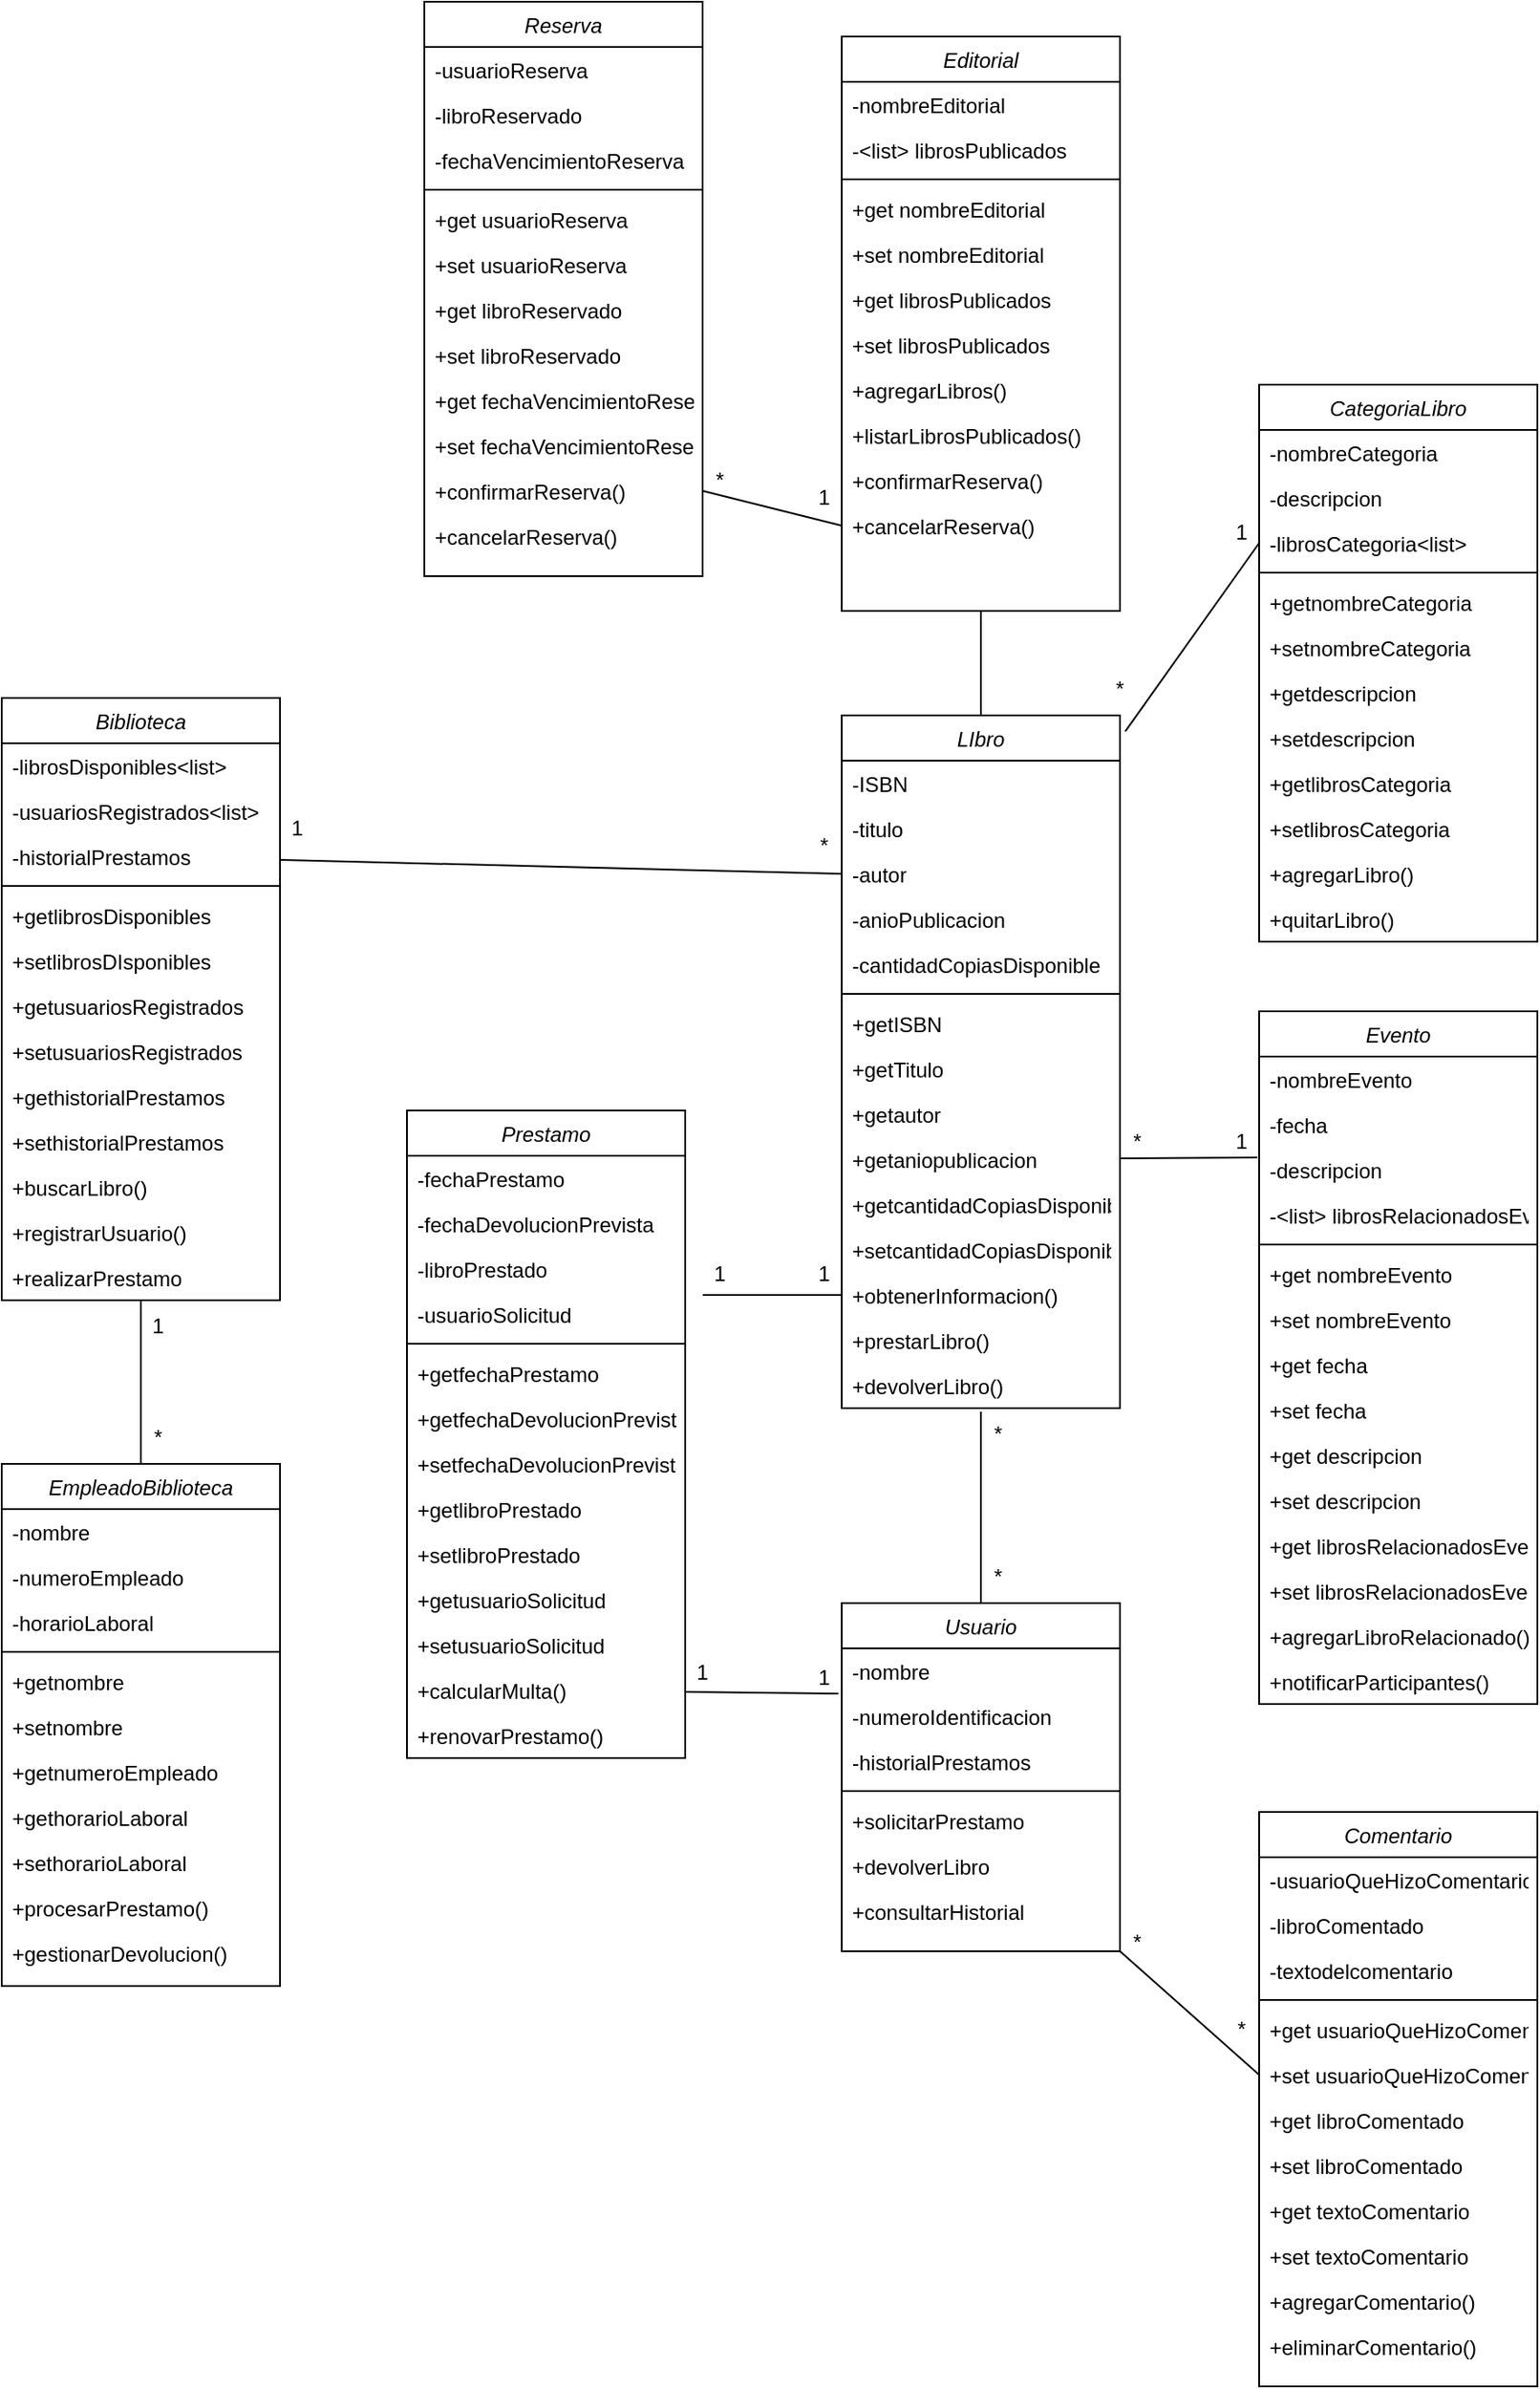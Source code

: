 <mxfile version="22.1.20" type="device">
  <diagram id="C5RBs43oDa-KdzZeNtuy" name="Page-1">
    <mxGraphModel dx="2261" dy="1957" grid="1" gridSize="10" guides="1" tooltips="1" connect="1" arrows="1" fold="1" page="1" pageScale="1" pageWidth="827" pageHeight="1169" math="0" shadow="0">
      <root>
        <mxCell id="WIyWlLk6GJQsqaUBKTNV-0" />
        <mxCell id="WIyWlLk6GJQsqaUBKTNV-1" parent="WIyWlLk6GJQsqaUBKTNV-0" />
        <mxCell id="yh-H84AwvI4Q6qGB0Eer-6" style="edgeStyle=none;shape=connector;curved=1;rounded=0;orthogonalLoop=1;jettySize=auto;html=1;entryX=0.5;entryY=1;entryDx=0;entryDy=0;labelBackgroundColor=default;strokeColor=default;align=center;verticalAlign=middle;fontFamily=Helvetica;fontSize=12;fontColor=default;endArrow=none;endFill=0;startSize=8;endSize=8;" edge="1" parent="WIyWlLk6GJQsqaUBKTNV-1" source="zkfFHV4jXpPFQw0GAbJ--0" target="Pp90PyuECSuFdf3kQq9R-79">
          <mxGeometry relative="1" as="geometry" />
        </mxCell>
        <mxCell id="zkfFHV4jXpPFQw0GAbJ--0" value="LIbro" style="swimlane;fontStyle=2;align=center;verticalAlign=top;childLayout=stackLayout;horizontal=1;startSize=26;horizontalStack=0;resizeParent=1;resizeLast=0;collapsible=1;marginBottom=0;rounded=0;shadow=0;strokeWidth=1;" parent="WIyWlLk6GJQsqaUBKTNV-1" vertex="1">
          <mxGeometry x="70" y="50" width="160" height="398" as="geometry">
            <mxRectangle x="230" y="140" width="160" height="26" as="alternateBounds" />
          </mxGeometry>
        </mxCell>
        <mxCell id="zkfFHV4jXpPFQw0GAbJ--1" value="-ISBN" style="text;align=left;verticalAlign=top;spacingLeft=4;spacingRight=4;overflow=hidden;rotatable=0;points=[[0,0.5],[1,0.5]];portConstraint=eastwest;" parent="zkfFHV4jXpPFQw0GAbJ--0" vertex="1">
          <mxGeometry y="26" width="160" height="26" as="geometry" />
        </mxCell>
        <mxCell id="zkfFHV4jXpPFQw0GAbJ--2" value="-titulo" style="text;align=left;verticalAlign=top;spacingLeft=4;spacingRight=4;overflow=hidden;rotatable=0;points=[[0,0.5],[1,0.5]];portConstraint=eastwest;rounded=0;shadow=0;html=0;" parent="zkfFHV4jXpPFQw0GAbJ--0" vertex="1">
          <mxGeometry y="52" width="160" height="26" as="geometry" />
        </mxCell>
        <mxCell id="zkfFHV4jXpPFQw0GAbJ--3" value="-autor" style="text;align=left;verticalAlign=top;spacingLeft=4;spacingRight=4;overflow=hidden;rotatable=0;points=[[0,0.5],[1,0.5]];portConstraint=eastwest;rounded=0;shadow=0;html=0;" parent="zkfFHV4jXpPFQw0GAbJ--0" vertex="1">
          <mxGeometry y="78" width="160" height="26" as="geometry" />
        </mxCell>
        <mxCell id="Pp90PyuECSuFdf3kQq9R-0" value="-anioPublicacion" style="text;align=left;verticalAlign=top;spacingLeft=4;spacingRight=4;overflow=hidden;rotatable=0;points=[[0,0.5],[1,0.5]];portConstraint=eastwest;rounded=0;shadow=0;html=0;" parent="zkfFHV4jXpPFQw0GAbJ--0" vertex="1">
          <mxGeometry y="104" width="160" height="26" as="geometry" />
        </mxCell>
        <mxCell id="Pp90PyuECSuFdf3kQq9R-1" value="-cantidadCopiasDisponible" style="text;align=left;verticalAlign=top;spacingLeft=4;spacingRight=4;overflow=hidden;rotatable=0;points=[[0,0.5],[1,0.5]];portConstraint=eastwest;rounded=0;shadow=0;html=0;" parent="zkfFHV4jXpPFQw0GAbJ--0" vertex="1">
          <mxGeometry y="130" width="160" height="26" as="geometry" />
        </mxCell>
        <mxCell id="zkfFHV4jXpPFQw0GAbJ--4" value="" style="line;html=1;strokeWidth=1;align=left;verticalAlign=middle;spacingTop=-1;spacingLeft=3;spacingRight=3;rotatable=0;labelPosition=right;points=[];portConstraint=eastwest;" parent="zkfFHV4jXpPFQw0GAbJ--0" vertex="1">
          <mxGeometry y="156" width="160" height="8" as="geometry" />
        </mxCell>
        <mxCell id="zkfFHV4jXpPFQw0GAbJ--5" value="+getISBN" style="text;align=left;verticalAlign=top;spacingLeft=4;spacingRight=4;overflow=hidden;rotatable=0;points=[[0,0.5],[1,0.5]];portConstraint=eastwest;" parent="zkfFHV4jXpPFQw0GAbJ--0" vertex="1">
          <mxGeometry y="164" width="160" height="26" as="geometry" />
        </mxCell>
        <mxCell id="Pp90PyuECSuFdf3kQq9R-2" value="+getTitulo" style="text;align=left;verticalAlign=top;spacingLeft=4;spacingRight=4;overflow=hidden;rotatable=0;points=[[0,0.5],[1,0.5]];portConstraint=eastwest;" parent="zkfFHV4jXpPFQw0GAbJ--0" vertex="1">
          <mxGeometry y="190" width="160" height="26" as="geometry" />
        </mxCell>
        <mxCell id="Pp90PyuECSuFdf3kQq9R-3" value="+getautor" style="text;align=left;verticalAlign=top;spacingLeft=4;spacingRight=4;overflow=hidden;rotatable=0;points=[[0,0.5],[1,0.5]];portConstraint=eastwest;" parent="zkfFHV4jXpPFQw0GAbJ--0" vertex="1">
          <mxGeometry y="216" width="160" height="26" as="geometry" />
        </mxCell>
        <mxCell id="Pp90PyuECSuFdf3kQq9R-4" value="+getaniopublicacion" style="text;align=left;verticalAlign=top;spacingLeft=4;spacingRight=4;overflow=hidden;rotatable=0;points=[[0,0.5],[1,0.5]];portConstraint=eastwest;" parent="zkfFHV4jXpPFQw0GAbJ--0" vertex="1">
          <mxGeometry y="242" width="160" height="26" as="geometry" />
        </mxCell>
        <mxCell id="Pp90PyuECSuFdf3kQq9R-5" value="+getcantidadCopiasDisponible" style="text;align=left;verticalAlign=top;spacingLeft=4;spacingRight=4;overflow=hidden;rotatable=0;points=[[0,0.5],[1,0.5]];portConstraint=eastwest;" parent="zkfFHV4jXpPFQw0GAbJ--0" vertex="1">
          <mxGeometry y="268" width="160" height="26" as="geometry" />
        </mxCell>
        <mxCell id="Pp90PyuECSuFdf3kQq9R-6" value="+setcantidadCopiasDisponible" style="text;align=left;verticalAlign=top;spacingLeft=4;spacingRight=4;overflow=hidden;rotatable=0;points=[[0,0.5],[1,0.5]];portConstraint=eastwest;" parent="zkfFHV4jXpPFQw0GAbJ--0" vertex="1">
          <mxGeometry y="294" width="160" height="26" as="geometry" />
        </mxCell>
        <mxCell id="Pp90PyuECSuFdf3kQq9R-7" value="+obtenerInformacion()" style="text;align=left;verticalAlign=top;spacingLeft=4;spacingRight=4;overflow=hidden;rotatable=0;points=[[0,0.5],[1,0.5]];portConstraint=eastwest;" parent="zkfFHV4jXpPFQw0GAbJ--0" vertex="1">
          <mxGeometry y="320" width="160" height="26" as="geometry" />
        </mxCell>
        <mxCell id="Pp90PyuECSuFdf3kQq9R-8" value="+prestarLibro()" style="text;align=left;verticalAlign=top;spacingLeft=4;spacingRight=4;overflow=hidden;rotatable=0;points=[[0,0.5],[1,0.5]];portConstraint=eastwest;" parent="zkfFHV4jXpPFQw0GAbJ--0" vertex="1">
          <mxGeometry y="346" width="160" height="26" as="geometry" />
        </mxCell>
        <mxCell id="Pp90PyuECSuFdf3kQq9R-9" value="+devolverLibro()" style="text;align=left;verticalAlign=top;spacingLeft=4;spacingRight=4;overflow=hidden;rotatable=0;points=[[0,0.5],[1,0.5]];portConstraint=eastwest;" parent="zkfFHV4jXpPFQw0GAbJ--0" vertex="1">
          <mxGeometry y="372" width="160" height="26" as="geometry" />
        </mxCell>
        <mxCell id="zkfFHV4jXpPFQw0GAbJ--6" value="Biblioteca" style="swimlane;fontStyle=2;align=center;verticalAlign=top;childLayout=stackLayout;horizontal=1;startSize=26;horizontalStack=0;resizeParent=1;resizeLast=0;collapsible=1;marginBottom=0;rounded=0;shadow=0;strokeWidth=1;" parent="WIyWlLk6GJQsqaUBKTNV-1" vertex="1">
          <mxGeometry x="-413" y="40" width="160" height="346" as="geometry">
            <mxRectangle x="130" y="380" width="160" height="26" as="alternateBounds" />
          </mxGeometry>
        </mxCell>
        <mxCell id="zkfFHV4jXpPFQw0GAbJ--7" value="-librosDisponibles&lt;list&gt;" style="text;align=left;verticalAlign=top;spacingLeft=4;spacingRight=4;overflow=hidden;rotatable=0;points=[[0,0.5],[1,0.5]];portConstraint=eastwest;" parent="zkfFHV4jXpPFQw0GAbJ--6" vertex="1">
          <mxGeometry y="26" width="160" height="26" as="geometry" />
        </mxCell>
        <mxCell id="zkfFHV4jXpPFQw0GAbJ--8" value="-usuariosRegistrados&lt;list&gt;" style="text;align=left;verticalAlign=top;spacingLeft=4;spacingRight=4;overflow=hidden;rotatable=0;points=[[0,0.5],[1,0.5]];portConstraint=eastwest;rounded=0;shadow=0;html=0;" parent="zkfFHV4jXpPFQw0GAbJ--6" vertex="1">
          <mxGeometry y="52" width="160" height="26" as="geometry" />
        </mxCell>
        <mxCell id="Pp90PyuECSuFdf3kQq9R-25" value="-historialPrestamos" style="text;align=left;verticalAlign=top;spacingLeft=4;spacingRight=4;overflow=hidden;rotatable=0;points=[[0,0.5],[1,0.5]];portConstraint=eastwest;rounded=0;shadow=0;html=0;" parent="zkfFHV4jXpPFQw0GAbJ--6" vertex="1">
          <mxGeometry y="78" width="160" height="26" as="geometry" />
        </mxCell>
        <mxCell id="zkfFHV4jXpPFQw0GAbJ--9" value="" style="line;html=1;strokeWidth=1;align=left;verticalAlign=middle;spacingTop=-1;spacingLeft=3;spacingRight=3;rotatable=0;labelPosition=right;points=[];portConstraint=eastwest;" parent="zkfFHV4jXpPFQw0GAbJ--6" vertex="1">
          <mxGeometry y="104" width="160" height="8" as="geometry" />
        </mxCell>
        <mxCell id="zkfFHV4jXpPFQw0GAbJ--10" value="+getlibrosDisponibles" style="text;align=left;verticalAlign=top;spacingLeft=4;spacingRight=4;overflow=hidden;rotatable=0;points=[[0,0.5],[1,0.5]];portConstraint=eastwest;fontStyle=0" parent="zkfFHV4jXpPFQw0GAbJ--6" vertex="1">
          <mxGeometry y="112" width="160" height="26" as="geometry" />
        </mxCell>
        <mxCell id="zkfFHV4jXpPFQw0GAbJ--11" value="+setlibrosDIsponibles" style="text;align=left;verticalAlign=top;spacingLeft=4;spacingRight=4;overflow=hidden;rotatable=0;points=[[0,0.5],[1,0.5]];portConstraint=eastwest;" parent="zkfFHV4jXpPFQw0GAbJ--6" vertex="1">
          <mxGeometry y="138" width="160" height="26" as="geometry" />
        </mxCell>
        <mxCell id="Pp90PyuECSuFdf3kQq9R-26" value="+getusuariosRegistrados" style="text;align=left;verticalAlign=top;spacingLeft=4;spacingRight=4;overflow=hidden;rotatable=0;points=[[0,0.5],[1,0.5]];portConstraint=eastwest;" parent="zkfFHV4jXpPFQw0GAbJ--6" vertex="1">
          <mxGeometry y="164" width="160" height="26" as="geometry" />
        </mxCell>
        <mxCell id="Pp90PyuECSuFdf3kQq9R-27" value="+setusuariosRegistrados" style="text;align=left;verticalAlign=top;spacingLeft=4;spacingRight=4;overflow=hidden;rotatable=0;points=[[0,0.5],[1,0.5]];portConstraint=eastwest;" parent="zkfFHV4jXpPFQw0GAbJ--6" vertex="1">
          <mxGeometry y="190" width="160" height="26" as="geometry" />
        </mxCell>
        <mxCell id="Pp90PyuECSuFdf3kQq9R-28" value="+gethistorialPrestamos" style="text;align=left;verticalAlign=top;spacingLeft=4;spacingRight=4;overflow=hidden;rotatable=0;points=[[0,0.5],[1,0.5]];portConstraint=eastwest;" parent="zkfFHV4jXpPFQw0GAbJ--6" vertex="1">
          <mxGeometry y="216" width="160" height="26" as="geometry" />
        </mxCell>
        <mxCell id="Pp90PyuECSuFdf3kQq9R-29" value="+sethistorialPrestamos" style="text;align=left;verticalAlign=top;spacingLeft=4;spacingRight=4;overflow=hidden;rotatable=0;points=[[0,0.5],[1,0.5]];portConstraint=eastwest;" parent="zkfFHV4jXpPFQw0GAbJ--6" vertex="1">
          <mxGeometry y="242" width="160" height="26" as="geometry" />
        </mxCell>
        <mxCell id="Pp90PyuECSuFdf3kQq9R-30" value="+buscarLibro()" style="text;align=left;verticalAlign=top;spacingLeft=4;spacingRight=4;overflow=hidden;rotatable=0;points=[[0,0.5],[1,0.5]];portConstraint=eastwest;" parent="zkfFHV4jXpPFQw0GAbJ--6" vertex="1">
          <mxGeometry y="268" width="160" height="26" as="geometry" />
        </mxCell>
        <mxCell id="Pp90PyuECSuFdf3kQq9R-31" value="+registrarUsuario()" style="text;align=left;verticalAlign=top;spacingLeft=4;spacingRight=4;overflow=hidden;rotatable=0;points=[[0,0.5],[1,0.5]];portConstraint=eastwest;" parent="zkfFHV4jXpPFQw0GAbJ--6" vertex="1">
          <mxGeometry y="294" width="160" height="26" as="geometry" />
        </mxCell>
        <mxCell id="Pp90PyuECSuFdf3kQq9R-32" value="+realizarPrestamo" style="text;align=left;verticalAlign=top;spacingLeft=4;spacingRight=4;overflow=hidden;rotatable=0;points=[[0,0.5],[1,0.5]];portConstraint=eastwest;" parent="zkfFHV4jXpPFQw0GAbJ--6" vertex="1">
          <mxGeometry y="320" width="160" height="26" as="geometry" />
        </mxCell>
        <mxCell id="zkfFHV4jXpPFQw0GAbJ--13" value="Prestamo" style="swimlane;fontStyle=2;align=center;verticalAlign=top;childLayout=stackLayout;horizontal=1;startSize=26;horizontalStack=0;resizeParent=1;resizeLast=0;collapsible=1;marginBottom=0;rounded=0;shadow=0;strokeWidth=1;" parent="WIyWlLk6GJQsqaUBKTNV-1" vertex="1">
          <mxGeometry x="-180" y="277" width="160" height="372" as="geometry">
            <mxRectangle x="340" y="380" width="170" height="26" as="alternateBounds" />
          </mxGeometry>
        </mxCell>
        <mxCell id="zkfFHV4jXpPFQw0GAbJ--14" value="-fechaPrestamo" style="text;align=left;verticalAlign=top;spacingLeft=4;spacingRight=4;overflow=hidden;rotatable=0;points=[[0,0.5],[1,0.5]];portConstraint=eastwest;" parent="zkfFHV4jXpPFQw0GAbJ--13" vertex="1">
          <mxGeometry y="26" width="160" height="26" as="geometry" />
        </mxCell>
        <mxCell id="Pp90PyuECSuFdf3kQq9R-12" value="-fechaDevolucionPrevista" style="text;align=left;verticalAlign=top;spacingLeft=4;spacingRight=4;overflow=hidden;rotatable=0;points=[[0,0.5],[1,0.5]];portConstraint=eastwest;" parent="zkfFHV4jXpPFQw0GAbJ--13" vertex="1">
          <mxGeometry y="52" width="160" height="26" as="geometry" />
        </mxCell>
        <mxCell id="Pp90PyuECSuFdf3kQq9R-13" value="-libroPrestado" style="text;align=left;verticalAlign=top;spacingLeft=4;spacingRight=4;overflow=hidden;rotatable=0;points=[[0,0.5],[1,0.5]];portConstraint=eastwest;" parent="zkfFHV4jXpPFQw0GAbJ--13" vertex="1">
          <mxGeometry y="78" width="160" height="26" as="geometry" />
        </mxCell>
        <mxCell id="Pp90PyuECSuFdf3kQq9R-14" value="-usuarioSolicitud" style="text;align=left;verticalAlign=top;spacingLeft=4;spacingRight=4;overflow=hidden;rotatable=0;points=[[0,0.5],[1,0.5]];portConstraint=eastwest;" parent="zkfFHV4jXpPFQw0GAbJ--13" vertex="1">
          <mxGeometry y="104" width="160" height="26" as="geometry" />
        </mxCell>
        <mxCell id="zkfFHV4jXpPFQw0GAbJ--15" value="" style="line;html=1;strokeWidth=1;align=left;verticalAlign=middle;spacingTop=-1;spacingLeft=3;spacingRight=3;rotatable=0;labelPosition=right;points=[];portConstraint=eastwest;" parent="zkfFHV4jXpPFQw0GAbJ--13" vertex="1">
          <mxGeometry y="130" width="160" height="8" as="geometry" />
        </mxCell>
        <mxCell id="Pp90PyuECSuFdf3kQq9R-16" value="+getfechaPrestamo" style="text;align=left;verticalAlign=top;spacingLeft=4;spacingRight=4;overflow=hidden;rotatable=0;points=[[0,0.5],[1,0.5]];portConstraint=eastwest;" parent="zkfFHV4jXpPFQw0GAbJ--13" vertex="1">
          <mxGeometry y="138" width="160" height="26" as="geometry" />
        </mxCell>
        <mxCell id="Pp90PyuECSuFdf3kQq9R-17" value="+getfechaDevolucionPrevista" style="text;align=left;verticalAlign=top;spacingLeft=4;spacingRight=4;overflow=hidden;rotatable=0;points=[[0,0.5],[1,0.5]];portConstraint=eastwest;" parent="zkfFHV4jXpPFQw0GAbJ--13" vertex="1">
          <mxGeometry y="164" width="160" height="26" as="geometry" />
        </mxCell>
        <mxCell id="Pp90PyuECSuFdf3kQq9R-18" value="+setfechaDevolucionPrevista" style="text;align=left;verticalAlign=top;spacingLeft=4;spacingRight=4;overflow=hidden;rotatable=0;points=[[0,0.5],[1,0.5]];portConstraint=eastwest;" parent="zkfFHV4jXpPFQw0GAbJ--13" vertex="1">
          <mxGeometry y="190" width="160" height="26" as="geometry" />
        </mxCell>
        <mxCell id="Pp90PyuECSuFdf3kQq9R-19" value="+getlibroPrestado" style="text;align=left;verticalAlign=top;spacingLeft=4;spacingRight=4;overflow=hidden;rotatable=0;points=[[0,0.5],[1,0.5]];portConstraint=eastwest;" parent="zkfFHV4jXpPFQw0GAbJ--13" vertex="1">
          <mxGeometry y="216" width="160" height="26" as="geometry" />
        </mxCell>
        <mxCell id="Pp90PyuECSuFdf3kQq9R-20" value="+setlibroPrestado" style="text;align=left;verticalAlign=top;spacingLeft=4;spacingRight=4;overflow=hidden;rotatable=0;points=[[0,0.5],[1,0.5]];portConstraint=eastwest;" parent="zkfFHV4jXpPFQw0GAbJ--13" vertex="1">
          <mxGeometry y="242" width="160" height="26" as="geometry" />
        </mxCell>
        <mxCell id="Pp90PyuECSuFdf3kQq9R-21" value="+getusuarioSolicitud" style="text;align=left;verticalAlign=top;spacingLeft=4;spacingRight=4;overflow=hidden;rotatable=0;points=[[0,0.5],[1,0.5]];portConstraint=eastwest;" parent="zkfFHV4jXpPFQw0GAbJ--13" vertex="1">
          <mxGeometry y="268" width="160" height="26" as="geometry" />
        </mxCell>
        <mxCell id="Pp90PyuECSuFdf3kQq9R-22" value="+setusuarioSolicitud" style="text;align=left;verticalAlign=top;spacingLeft=4;spacingRight=4;overflow=hidden;rotatable=0;points=[[0,0.5],[1,0.5]];portConstraint=eastwest;" parent="zkfFHV4jXpPFQw0GAbJ--13" vertex="1">
          <mxGeometry y="294" width="160" height="26" as="geometry" />
        </mxCell>
        <mxCell id="Pp90PyuECSuFdf3kQq9R-23" value="+calcularMulta()" style="text;align=left;verticalAlign=top;spacingLeft=4;spacingRight=4;overflow=hidden;rotatable=0;points=[[0,0.5],[1,0.5]];portConstraint=eastwest;" parent="zkfFHV4jXpPFQw0GAbJ--13" vertex="1">
          <mxGeometry y="320" width="160" height="26" as="geometry" />
        </mxCell>
        <mxCell id="Pp90PyuECSuFdf3kQq9R-24" value="+renovarPrestamo()" style="text;align=left;verticalAlign=top;spacingLeft=4;spacingRight=4;overflow=hidden;rotatable=0;points=[[0,0.5],[1,0.5]];portConstraint=eastwest;" parent="zkfFHV4jXpPFQw0GAbJ--13" vertex="1">
          <mxGeometry y="346" width="160" height="26" as="geometry" />
        </mxCell>
        <mxCell id="zkfFHV4jXpPFQw0GAbJ--17" value="Usuario" style="swimlane;fontStyle=2;align=center;verticalAlign=top;childLayout=stackLayout;horizontal=1;startSize=26;horizontalStack=0;resizeParent=1;resizeLast=0;collapsible=1;marginBottom=0;rounded=0;shadow=0;strokeWidth=1;" parent="WIyWlLk6GJQsqaUBKTNV-1" vertex="1">
          <mxGeometry x="70" y="560" width="160" height="200" as="geometry">
            <mxRectangle x="550" y="140" width="160" height="26" as="alternateBounds" />
          </mxGeometry>
        </mxCell>
        <mxCell id="zkfFHV4jXpPFQw0GAbJ--18" value="-nombre" style="text;align=left;verticalAlign=top;spacingLeft=4;spacingRight=4;overflow=hidden;rotatable=0;points=[[0,0.5],[1,0.5]];portConstraint=eastwest;" parent="zkfFHV4jXpPFQw0GAbJ--17" vertex="1">
          <mxGeometry y="26" width="160" height="26" as="geometry" />
        </mxCell>
        <mxCell id="zkfFHV4jXpPFQw0GAbJ--19" value="-numeroIdentificacion" style="text;align=left;verticalAlign=top;spacingLeft=4;spacingRight=4;overflow=hidden;rotatable=0;points=[[0,0.5],[1,0.5]];portConstraint=eastwest;rounded=0;shadow=0;html=0;" parent="zkfFHV4jXpPFQw0GAbJ--17" vertex="1">
          <mxGeometry y="52" width="160" height="26" as="geometry" />
        </mxCell>
        <mxCell id="zkfFHV4jXpPFQw0GAbJ--20" value="-historialPrestamos" style="text;align=left;verticalAlign=top;spacingLeft=4;spacingRight=4;overflow=hidden;rotatable=0;points=[[0,0.5],[1,0.5]];portConstraint=eastwest;rounded=0;shadow=0;html=0;" parent="zkfFHV4jXpPFQw0GAbJ--17" vertex="1">
          <mxGeometry y="78" width="160" height="26" as="geometry" />
        </mxCell>
        <mxCell id="zkfFHV4jXpPFQw0GAbJ--23" value="" style="line;html=1;strokeWidth=1;align=left;verticalAlign=middle;spacingTop=-1;spacingLeft=3;spacingRight=3;rotatable=0;labelPosition=right;points=[];portConstraint=eastwest;" parent="zkfFHV4jXpPFQw0GAbJ--17" vertex="1">
          <mxGeometry y="104" width="160" height="8" as="geometry" />
        </mxCell>
        <mxCell id="zkfFHV4jXpPFQw0GAbJ--24" value="+solicitarPrestamo" style="text;align=left;verticalAlign=top;spacingLeft=4;spacingRight=4;overflow=hidden;rotatable=0;points=[[0,0.5],[1,0.5]];portConstraint=eastwest;" parent="zkfFHV4jXpPFQw0GAbJ--17" vertex="1">
          <mxGeometry y="112" width="160" height="26" as="geometry" />
        </mxCell>
        <mxCell id="zkfFHV4jXpPFQw0GAbJ--25" value="+devolverLibro" style="text;align=left;verticalAlign=top;spacingLeft=4;spacingRight=4;overflow=hidden;rotatable=0;points=[[0,0.5],[1,0.5]];portConstraint=eastwest;" parent="zkfFHV4jXpPFQw0GAbJ--17" vertex="1">
          <mxGeometry y="138" width="160" height="26" as="geometry" />
        </mxCell>
        <mxCell id="Pp90PyuECSuFdf3kQq9R-11" value="+consultarHistorial" style="text;align=left;verticalAlign=top;spacingLeft=4;spacingRight=4;overflow=hidden;rotatable=0;points=[[0,0.5],[1,0.5]];portConstraint=eastwest;" parent="zkfFHV4jXpPFQw0GAbJ--17" vertex="1">
          <mxGeometry y="164" width="160" height="26" as="geometry" />
        </mxCell>
        <mxCell id="Pp90PyuECSuFdf3kQq9R-33" value="EmpleadoBiblioteca" style="swimlane;fontStyle=2;align=center;verticalAlign=top;childLayout=stackLayout;horizontal=1;startSize=26;horizontalStack=0;resizeParent=1;resizeLast=0;collapsible=1;marginBottom=0;rounded=0;shadow=0;strokeWidth=1;" parent="WIyWlLk6GJQsqaUBKTNV-1" vertex="1">
          <mxGeometry x="-413" y="480" width="160" height="300" as="geometry">
            <mxRectangle x="340" y="380" width="170" height="26" as="alternateBounds" />
          </mxGeometry>
        </mxCell>
        <mxCell id="Pp90PyuECSuFdf3kQq9R-34" value="-nombre" style="text;align=left;verticalAlign=top;spacingLeft=4;spacingRight=4;overflow=hidden;rotatable=0;points=[[0,0.5],[1,0.5]];portConstraint=eastwest;" parent="Pp90PyuECSuFdf3kQq9R-33" vertex="1">
          <mxGeometry y="26" width="160" height="26" as="geometry" />
        </mxCell>
        <mxCell id="Pp90PyuECSuFdf3kQq9R-35" value="-numeroEmpleado" style="text;align=left;verticalAlign=top;spacingLeft=4;spacingRight=4;overflow=hidden;rotatable=0;points=[[0,0.5],[1,0.5]];portConstraint=eastwest;" parent="Pp90PyuECSuFdf3kQq9R-33" vertex="1">
          <mxGeometry y="52" width="160" height="26" as="geometry" />
        </mxCell>
        <mxCell id="Pp90PyuECSuFdf3kQq9R-36" value="-horarioLaboral" style="text;align=left;verticalAlign=top;spacingLeft=4;spacingRight=4;overflow=hidden;rotatable=0;points=[[0,0.5],[1,0.5]];portConstraint=eastwest;" parent="Pp90PyuECSuFdf3kQq9R-33" vertex="1">
          <mxGeometry y="78" width="160" height="26" as="geometry" />
        </mxCell>
        <mxCell id="Pp90PyuECSuFdf3kQq9R-38" value="" style="line;html=1;strokeWidth=1;align=left;verticalAlign=middle;spacingTop=-1;spacingLeft=3;spacingRight=3;rotatable=0;labelPosition=right;points=[];portConstraint=eastwest;" parent="Pp90PyuECSuFdf3kQq9R-33" vertex="1">
          <mxGeometry y="104" width="160" height="8" as="geometry" />
        </mxCell>
        <mxCell id="Pp90PyuECSuFdf3kQq9R-39" value="+getnombre" style="text;align=left;verticalAlign=top;spacingLeft=4;spacingRight=4;overflow=hidden;rotatable=0;points=[[0,0.5],[1,0.5]];portConstraint=eastwest;" parent="Pp90PyuECSuFdf3kQq9R-33" vertex="1">
          <mxGeometry y="112" width="160" height="26" as="geometry" />
        </mxCell>
        <mxCell id="Pp90PyuECSuFdf3kQq9R-40" value="+setnombre" style="text;align=left;verticalAlign=top;spacingLeft=4;spacingRight=4;overflow=hidden;rotatable=0;points=[[0,0.5],[1,0.5]];portConstraint=eastwest;" parent="Pp90PyuECSuFdf3kQq9R-33" vertex="1">
          <mxGeometry y="138" width="160" height="26" as="geometry" />
        </mxCell>
        <mxCell id="Pp90PyuECSuFdf3kQq9R-41" value="+getnumeroEmpleado" style="text;align=left;verticalAlign=top;spacingLeft=4;spacingRight=4;overflow=hidden;rotatable=0;points=[[0,0.5],[1,0.5]];portConstraint=eastwest;" parent="Pp90PyuECSuFdf3kQq9R-33" vertex="1">
          <mxGeometry y="164" width="160" height="26" as="geometry" />
        </mxCell>
        <mxCell id="Pp90PyuECSuFdf3kQq9R-42" value="+gethorarioLaboral" style="text;align=left;verticalAlign=top;spacingLeft=4;spacingRight=4;overflow=hidden;rotatable=0;points=[[0,0.5],[1,0.5]];portConstraint=eastwest;" parent="Pp90PyuECSuFdf3kQq9R-33" vertex="1">
          <mxGeometry y="190" width="160" height="26" as="geometry" />
        </mxCell>
        <mxCell id="Pp90PyuECSuFdf3kQq9R-43" value="+sethorarioLaboral" style="text;align=left;verticalAlign=top;spacingLeft=4;spacingRight=4;overflow=hidden;rotatable=0;points=[[0,0.5],[1,0.5]];portConstraint=eastwest;" parent="Pp90PyuECSuFdf3kQq9R-33" vertex="1">
          <mxGeometry y="216" width="160" height="26" as="geometry" />
        </mxCell>
        <mxCell id="Pp90PyuECSuFdf3kQq9R-44" value="+procesarPrestamo()" style="text;align=left;verticalAlign=top;spacingLeft=4;spacingRight=4;overflow=hidden;rotatable=0;points=[[0,0.5],[1,0.5]];portConstraint=eastwest;" parent="Pp90PyuECSuFdf3kQq9R-33" vertex="1">
          <mxGeometry y="242" width="160" height="26" as="geometry" />
        </mxCell>
        <mxCell id="Pp90PyuECSuFdf3kQq9R-45" value="+gestionarDevolucion()" style="text;align=left;verticalAlign=top;spacingLeft=4;spacingRight=4;overflow=hidden;rotatable=0;points=[[0,0.5],[1,0.5]];portConstraint=eastwest;" parent="Pp90PyuECSuFdf3kQq9R-33" vertex="1">
          <mxGeometry y="268" width="160" height="26" as="geometry" />
        </mxCell>
        <mxCell id="Pp90PyuECSuFdf3kQq9R-48" value="CategoriaLibro" style="swimlane;fontStyle=2;align=center;verticalAlign=top;childLayout=stackLayout;horizontal=1;startSize=26;horizontalStack=0;resizeParent=1;resizeLast=0;collapsible=1;marginBottom=0;rounded=0;shadow=0;strokeWidth=1;" parent="WIyWlLk6GJQsqaUBKTNV-1" vertex="1">
          <mxGeometry x="310" y="-140" width="160" height="320" as="geometry">
            <mxRectangle x="130" y="380" width="160" height="26" as="alternateBounds" />
          </mxGeometry>
        </mxCell>
        <mxCell id="Pp90PyuECSuFdf3kQq9R-49" value="-nombreCategoria" style="text;align=left;verticalAlign=top;spacingLeft=4;spacingRight=4;overflow=hidden;rotatable=0;points=[[0,0.5],[1,0.5]];portConstraint=eastwest;" parent="Pp90PyuECSuFdf3kQq9R-48" vertex="1">
          <mxGeometry y="26" width="160" height="26" as="geometry" />
        </mxCell>
        <mxCell id="Pp90PyuECSuFdf3kQq9R-51" value="-descripcion" style="text;align=left;verticalAlign=top;spacingLeft=4;spacingRight=4;overflow=hidden;rotatable=0;points=[[0,0.5],[1,0.5]];portConstraint=eastwest;rounded=0;shadow=0;html=0;" parent="Pp90PyuECSuFdf3kQq9R-48" vertex="1">
          <mxGeometry y="52" width="160" height="26" as="geometry" />
        </mxCell>
        <mxCell id="Pp90PyuECSuFdf3kQq9R-63" value="-librosCategoria&lt;list&gt;" style="text;align=left;verticalAlign=top;spacingLeft=4;spacingRight=4;overflow=hidden;rotatable=0;points=[[0,0.5],[1,0.5]];portConstraint=eastwest;rounded=0;shadow=0;html=0;" parent="Pp90PyuECSuFdf3kQq9R-48" vertex="1">
          <mxGeometry y="78" width="160" height="26" as="geometry" />
        </mxCell>
        <mxCell id="Pp90PyuECSuFdf3kQq9R-52" value="" style="line;html=1;strokeWidth=1;align=left;verticalAlign=middle;spacingTop=-1;spacingLeft=3;spacingRight=3;rotatable=0;labelPosition=right;points=[];portConstraint=eastwest;" parent="Pp90PyuECSuFdf3kQq9R-48" vertex="1">
          <mxGeometry y="104" width="160" height="8" as="geometry" />
        </mxCell>
        <mxCell id="Pp90PyuECSuFdf3kQq9R-53" value="+getnombreCategoria" style="text;align=left;verticalAlign=top;spacingLeft=4;spacingRight=4;overflow=hidden;rotatable=0;points=[[0,0.5],[1,0.5]];portConstraint=eastwest;fontStyle=0" parent="Pp90PyuECSuFdf3kQq9R-48" vertex="1">
          <mxGeometry y="112" width="160" height="26" as="geometry" />
        </mxCell>
        <mxCell id="Pp90PyuECSuFdf3kQq9R-54" value="+setnombreCategoria" style="text;align=left;verticalAlign=top;spacingLeft=4;spacingRight=4;overflow=hidden;rotatable=0;points=[[0,0.5],[1,0.5]];portConstraint=eastwest;" parent="Pp90PyuECSuFdf3kQq9R-48" vertex="1">
          <mxGeometry y="138" width="160" height="26" as="geometry" />
        </mxCell>
        <mxCell id="Pp90PyuECSuFdf3kQq9R-55" value="+getdescripcion" style="text;align=left;verticalAlign=top;spacingLeft=4;spacingRight=4;overflow=hidden;rotatable=0;points=[[0,0.5],[1,0.5]];portConstraint=eastwest;" parent="Pp90PyuECSuFdf3kQq9R-48" vertex="1">
          <mxGeometry y="164" width="160" height="26" as="geometry" />
        </mxCell>
        <mxCell id="Pp90PyuECSuFdf3kQq9R-56" value="+setdescripcion" style="text;align=left;verticalAlign=top;spacingLeft=4;spacingRight=4;overflow=hidden;rotatable=0;points=[[0,0.5],[1,0.5]];portConstraint=eastwest;" parent="Pp90PyuECSuFdf3kQq9R-48" vertex="1">
          <mxGeometry y="190" width="160" height="26" as="geometry" />
        </mxCell>
        <mxCell id="Pp90PyuECSuFdf3kQq9R-57" value="+getlibrosCategoria" style="text;align=left;verticalAlign=top;spacingLeft=4;spacingRight=4;overflow=hidden;rotatable=0;points=[[0,0.5],[1,0.5]];portConstraint=eastwest;" parent="Pp90PyuECSuFdf3kQq9R-48" vertex="1">
          <mxGeometry y="216" width="160" height="26" as="geometry" />
        </mxCell>
        <mxCell id="Pp90PyuECSuFdf3kQq9R-58" value="+setlibrosCategoria" style="text;align=left;verticalAlign=top;spacingLeft=4;spacingRight=4;overflow=hidden;rotatable=0;points=[[0,0.5],[1,0.5]];portConstraint=eastwest;" parent="Pp90PyuECSuFdf3kQq9R-48" vertex="1">
          <mxGeometry y="242" width="160" height="26" as="geometry" />
        </mxCell>
        <mxCell id="Pp90PyuECSuFdf3kQq9R-59" value="+agregarLibro()" style="text;align=left;verticalAlign=top;spacingLeft=4;spacingRight=4;overflow=hidden;rotatable=0;points=[[0,0.5],[1,0.5]];portConstraint=eastwest;" parent="Pp90PyuECSuFdf3kQq9R-48" vertex="1">
          <mxGeometry y="268" width="160" height="26" as="geometry" />
        </mxCell>
        <mxCell id="Pp90PyuECSuFdf3kQq9R-60" value="+quitarLibro()" style="text;align=left;verticalAlign=top;spacingLeft=4;spacingRight=4;overflow=hidden;rotatable=0;points=[[0,0.5],[1,0.5]];portConstraint=eastwest;" parent="Pp90PyuECSuFdf3kQq9R-48" vertex="1">
          <mxGeometry y="294" width="160" height="26" as="geometry" />
        </mxCell>
        <mxCell id="Pp90PyuECSuFdf3kQq9R-64" value="Reserva" style="swimlane;fontStyle=2;align=center;verticalAlign=top;childLayout=stackLayout;horizontal=1;startSize=26;horizontalStack=0;resizeParent=1;resizeLast=0;collapsible=1;marginBottom=0;rounded=0;shadow=0;strokeWidth=1;" parent="WIyWlLk6GJQsqaUBKTNV-1" vertex="1">
          <mxGeometry x="-170" y="-360" width="160" height="330" as="geometry">
            <mxRectangle x="340" y="380" width="170" height="26" as="alternateBounds" />
          </mxGeometry>
        </mxCell>
        <mxCell id="Pp90PyuECSuFdf3kQq9R-65" value="-usuarioReserva" style="text;align=left;verticalAlign=top;spacingLeft=4;spacingRight=4;overflow=hidden;rotatable=0;points=[[0,0.5],[1,0.5]];portConstraint=eastwest;" parent="Pp90PyuECSuFdf3kQq9R-64" vertex="1">
          <mxGeometry y="26" width="160" height="26" as="geometry" />
        </mxCell>
        <mxCell id="Pp90PyuECSuFdf3kQq9R-66" value="-libroReservado" style="text;align=left;verticalAlign=top;spacingLeft=4;spacingRight=4;overflow=hidden;rotatable=0;points=[[0,0.5],[1,0.5]];portConstraint=eastwest;" parent="Pp90PyuECSuFdf3kQq9R-64" vertex="1">
          <mxGeometry y="52" width="160" height="26" as="geometry" />
        </mxCell>
        <mxCell id="Pp90PyuECSuFdf3kQq9R-67" value="-fechaVencimientoReserva" style="text;align=left;verticalAlign=top;spacingLeft=4;spacingRight=4;overflow=hidden;rotatable=0;points=[[0,0.5],[1,0.5]];portConstraint=eastwest;" parent="Pp90PyuECSuFdf3kQq9R-64" vertex="1">
          <mxGeometry y="78" width="160" height="26" as="geometry" />
        </mxCell>
        <mxCell id="Pp90PyuECSuFdf3kQq9R-69" value="" style="line;html=1;strokeWidth=1;align=left;verticalAlign=middle;spacingTop=-1;spacingLeft=3;spacingRight=3;rotatable=0;labelPosition=right;points=[];portConstraint=eastwest;" parent="Pp90PyuECSuFdf3kQq9R-64" vertex="1">
          <mxGeometry y="104" width="160" height="8" as="geometry" />
        </mxCell>
        <mxCell id="Pp90PyuECSuFdf3kQq9R-70" value="+get usuarioReserva" style="text;align=left;verticalAlign=top;spacingLeft=4;spacingRight=4;overflow=hidden;rotatable=0;points=[[0,0.5],[1,0.5]];portConstraint=eastwest;" parent="Pp90PyuECSuFdf3kQq9R-64" vertex="1">
          <mxGeometry y="112" width="160" height="26" as="geometry" />
        </mxCell>
        <mxCell id="Pp90PyuECSuFdf3kQq9R-71" value="+set usuarioReserva" style="text;align=left;verticalAlign=top;spacingLeft=4;spacingRight=4;overflow=hidden;rotatable=0;points=[[0,0.5],[1,0.5]];portConstraint=eastwest;" parent="Pp90PyuECSuFdf3kQq9R-64" vertex="1">
          <mxGeometry y="138" width="160" height="26" as="geometry" />
        </mxCell>
        <mxCell id="Pp90PyuECSuFdf3kQq9R-72" value="+get libroReservado" style="text;align=left;verticalAlign=top;spacingLeft=4;spacingRight=4;overflow=hidden;rotatable=0;points=[[0,0.5],[1,0.5]];portConstraint=eastwest;" parent="Pp90PyuECSuFdf3kQq9R-64" vertex="1">
          <mxGeometry y="164" width="160" height="26" as="geometry" />
        </mxCell>
        <mxCell id="Pp90PyuECSuFdf3kQq9R-73" value="+set libroReservado" style="text;align=left;verticalAlign=top;spacingLeft=4;spacingRight=4;overflow=hidden;rotatable=0;points=[[0,0.5],[1,0.5]];portConstraint=eastwest;" parent="Pp90PyuECSuFdf3kQq9R-64" vertex="1">
          <mxGeometry y="190" width="160" height="26" as="geometry" />
        </mxCell>
        <mxCell id="Pp90PyuECSuFdf3kQq9R-74" value="+get fechaVencimientoReserva" style="text;align=left;verticalAlign=top;spacingLeft=4;spacingRight=4;overflow=hidden;rotatable=0;points=[[0,0.5],[1,0.5]];portConstraint=eastwest;" parent="Pp90PyuECSuFdf3kQq9R-64" vertex="1">
          <mxGeometry y="216" width="160" height="26" as="geometry" />
        </mxCell>
        <mxCell id="Pp90PyuECSuFdf3kQq9R-75" value="+set fechaVencimientoReserva" style="text;align=left;verticalAlign=top;spacingLeft=4;spacingRight=4;overflow=hidden;rotatable=0;points=[[0,0.5],[1,0.5]];portConstraint=eastwest;" parent="Pp90PyuECSuFdf3kQq9R-64" vertex="1">
          <mxGeometry y="242" width="160" height="26" as="geometry" />
        </mxCell>
        <mxCell id="Pp90PyuECSuFdf3kQq9R-76" value="+confirmarReserva()" style="text;align=left;verticalAlign=top;spacingLeft=4;spacingRight=4;overflow=hidden;rotatable=0;points=[[0,0.5],[1,0.5]];portConstraint=eastwest;" parent="Pp90PyuECSuFdf3kQq9R-64" vertex="1">
          <mxGeometry y="268" width="160" height="26" as="geometry" />
        </mxCell>
        <mxCell id="Pp90PyuECSuFdf3kQq9R-77" value="+cancelarReserva()" style="text;align=left;verticalAlign=top;spacingLeft=4;spacingRight=4;overflow=hidden;rotatable=0;points=[[0,0.5],[1,0.5]];portConstraint=eastwest;" parent="Pp90PyuECSuFdf3kQq9R-64" vertex="1">
          <mxGeometry y="294" width="160" height="26" as="geometry" />
        </mxCell>
        <mxCell id="Pp90PyuECSuFdf3kQq9R-79" value="Editorial" style="swimlane;fontStyle=2;align=center;verticalAlign=top;childLayout=stackLayout;horizontal=1;startSize=26;horizontalStack=0;resizeParent=1;resizeLast=0;collapsible=1;marginBottom=0;rounded=0;shadow=0;strokeWidth=1;" parent="WIyWlLk6GJQsqaUBKTNV-1" vertex="1">
          <mxGeometry x="70" y="-340" width="160" height="330" as="geometry">
            <mxRectangle x="340" y="380" width="170" height="26" as="alternateBounds" />
          </mxGeometry>
        </mxCell>
        <mxCell id="Pp90PyuECSuFdf3kQq9R-80" value="-nombreEditorial" style="text;align=left;verticalAlign=top;spacingLeft=4;spacingRight=4;overflow=hidden;rotatable=0;points=[[0,0.5],[1,0.5]];portConstraint=eastwest;" parent="Pp90PyuECSuFdf3kQq9R-79" vertex="1">
          <mxGeometry y="26" width="160" height="26" as="geometry" />
        </mxCell>
        <mxCell id="Pp90PyuECSuFdf3kQq9R-81" value="-&lt;list&gt; librosPublicados" style="text;align=left;verticalAlign=top;spacingLeft=4;spacingRight=4;overflow=hidden;rotatable=0;points=[[0,0.5],[1,0.5]];portConstraint=eastwest;" parent="Pp90PyuECSuFdf3kQq9R-79" vertex="1">
          <mxGeometry y="52" width="160" height="26" as="geometry" />
        </mxCell>
        <mxCell id="Pp90PyuECSuFdf3kQq9R-83" value="" style="line;html=1;strokeWidth=1;align=left;verticalAlign=middle;spacingTop=-1;spacingLeft=3;spacingRight=3;rotatable=0;labelPosition=right;points=[];portConstraint=eastwest;" parent="Pp90PyuECSuFdf3kQq9R-79" vertex="1">
          <mxGeometry y="78" width="160" height="8" as="geometry" />
        </mxCell>
        <mxCell id="Pp90PyuECSuFdf3kQq9R-84" value="+get nombreEditorial" style="text;align=left;verticalAlign=top;spacingLeft=4;spacingRight=4;overflow=hidden;rotatable=0;points=[[0,0.5],[1,0.5]];portConstraint=eastwest;" parent="Pp90PyuECSuFdf3kQq9R-79" vertex="1">
          <mxGeometry y="86" width="160" height="26" as="geometry" />
        </mxCell>
        <mxCell id="Pp90PyuECSuFdf3kQq9R-85" value="+set nombreEditorial" style="text;align=left;verticalAlign=top;spacingLeft=4;spacingRight=4;overflow=hidden;rotatable=0;points=[[0,0.5],[1,0.5]];portConstraint=eastwest;" parent="Pp90PyuECSuFdf3kQq9R-79" vertex="1">
          <mxGeometry y="112" width="160" height="26" as="geometry" />
        </mxCell>
        <mxCell id="Pp90PyuECSuFdf3kQq9R-86" value="+get librosPublicados" style="text;align=left;verticalAlign=top;spacingLeft=4;spacingRight=4;overflow=hidden;rotatable=0;points=[[0,0.5],[1,0.5]];portConstraint=eastwest;" parent="Pp90PyuECSuFdf3kQq9R-79" vertex="1">
          <mxGeometry y="138" width="160" height="26" as="geometry" />
        </mxCell>
        <mxCell id="Pp90PyuECSuFdf3kQq9R-87" value="+set librosPublicados" style="text;align=left;verticalAlign=top;spacingLeft=4;spacingRight=4;overflow=hidden;rotatable=0;points=[[0,0.5],[1,0.5]];portConstraint=eastwest;" parent="Pp90PyuECSuFdf3kQq9R-79" vertex="1">
          <mxGeometry y="164" width="160" height="26" as="geometry" />
        </mxCell>
        <mxCell id="Pp90PyuECSuFdf3kQq9R-88" value="+agregarLibros()" style="text;align=left;verticalAlign=top;spacingLeft=4;spacingRight=4;overflow=hidden;rotatable=0;points=[[0,0.5],[1,0.5]];portConstraint=eastwest;" parent="Pp90PyuECSuFdf3kQq9R-79" vertex="1">
          <mxGeometry y="190" width="160" height="26" as="geometry" />
        </mxCell>
        <mxCell id="Pp90PyuECSuFdf3kQq9R-89" value="+listarLibrosPublicados()" style="text;align=left;verticalAlign=top;spacingLeft=4;spacingRight=4;overflow=hidden;rotatable=0;points=[[0,0.5],[1,0.5]];portConstraint=eastwest;" parent="Pp90PyuECSuFdf3kQq9R-79" vertex="1">
          <mxGeometry y="216" width="160" height="26" as="geometry" />
        </mxCell>
        <mxCell id="Pp90PyuECSuFdf3kQq9R-90" value="+confirmarReserva()" style="text;align=left;verticalAlign=top;spacingLeft=4;spacingRight=4;overflow=hidden;rotatable=0;points=[[0,0.5],[1,0.5]];portConstraint=eastwest;" parent="Pp90PyuECSuFdf3kQq9R-79" vertex="1">
          <mxGeometry y="242" width="160" height="26" as="geometry" />
        </mxCell>
        <mxCell id="Pp90PyuECSuFdf3kQq9R-91" value="+cancelarReserva()" style="text;align=left;verticalAlign=top;spacingLeft=4;spacingRight=4;overflow=hidden;rotatable=0;points=[[0,0.5],[1,0.5]];portConstraint=eastwest;" parent="Pp90PyuECSuFdf3kQq9R-79" vertex="1">
          <mxGeometry y="268" width="160" height="26" as="geometry" />
        </mxCell>
        <mxCell id="wtD11wRMAPsucJ2FDi8f-0" value="Evento" style="swimlane;fontStyle=2;align=center;verticalAlign=top;childLayout=stackLayout;horizontal=1;startSize=26;horizontalStack=0;resizeParent=1;resizeLast=0;collapsible=1;marginBottom=0;rounded=0;shadow=0;strokeWidth=1;" parent="WIyWlLk6GJQsqaUBKTNV-1" vertex="1">
          <mxGeometry x="310" y="220" width="160" height="398" as="geometry">
            <mxRectangle x="340" y="380" width="170" height="26" as="alternateBounds" />
          </mxGeometry>
        </mxCell>
        <mxCell id="wtD11wRMAPsucJ2FDi8f-1" value="-nombreEvento" style="text;align=left;verticalAlign=top;spacingLeft=4;spacingRight=4;overflow=hidden;rotatable=0;points=[[0,0.5],[1,0.5]];portConstraint=eastwest;" parent="wtD11wRMAPsucJ2FDi8f-0" vertex="1">
          <mxGeometry y="26" width="160" height="26" as="geometry" />
        </mxCell>
        <mxCell id="wtD11wRMAPsucJ2FDi8f-2" value="-fecha" style="text;align=left;verticalAlign=top;spacingLeft=4;spacingRight=4;overflow=hidden;rotatable=0;points=[[0,0.5],[1,0.5]];portConstraint=eastwest;" parent="wtD11wRMAPsucJ2FDi8f-0" vertex="1">
          <mxGeometry y="52" width="160" height="26" as="geometry" />
        </mxCell>
        <mxCell id="wtD11wRMAPsucJ2FDi8f-12" value="-descripcion" style="text;align=left;verticalAlign=top;spacingLeft=4;spacingRight=4;overflow=hidden;rotatable=0;points=[[0,0.5],[1,0.5]];portConstraint=eastwest;" parent="wtD11wRMAPsucJ2FDi8f-0" vertex="1">
          <mxGeometry y="78" width="160" height="26" as="geometry" />
        </mxCell>
        <mxCell id="wtD11wRMAPsucJ2FDi8f-13" value="-&lt;list&gt; librosRelacionadosEvento" style="text;align=left;verticalAlign=top;spacingLeft=4;spacingRight=4;overflow=hidden;rotatable=0;points=[[0,0.5],[1,0.5]];portConstraint=eastwest;" parent="wtD11wRMAPsucJ2FDi8f-0" vertex="1">
          <mxGeometry y="104" width="160" height="26" as="geometry" />
        </mxCell>
        <mxCell id="wtD11wRMAPsucJ2FDi8f-3" value="" style="line;html=1;strokeWidth=1;align=left;verticalAlign=middle;spacingTop=-1;spacingLeft=3;spacingRight=3;rotatable=0;labelPosition=right;points=[];portConstraint=eastwest;" parent="wtD11wRMAPsucJ2FDi8f-0" vertex="1">
          <mxGeometry y="130" width="160" height="8" as="geometry" />
        </mxCell>
        <mxCell id="wtD11wRMAPsucJ2FDi8f-4" value="+get nombreEvento" style="text;align=left;verticalAlign=top;spacingLeft=4;spacingRight=4;overflow=hidden;rotatable=0;points=[[0,0.5],[1,0.5]];portConstraint=eastwest;" parent="wtD11wRMAPsucJ2FDi8f-0" vertex="1">
          <mxGeometry y="138" width="160" height="26" as="geometry" />
        </mxCell>
        <mxCell id="wtD11wRMAPsucJ2FDi8f-5" value="+set nombreEvento" style="text;align=left;verticalAlign=top;spacingLeft=4;spacingRight=4;overflow=hidden;rotatable=0;points=[[0,0.5],[1,0.5]];portConstraint=eastwest;" parent="wtD11wRMAPsucJ2FDi8f-0" vertex="1">
          <mxGeometry y="164" width="160" height="26" as="geometry" />
        </mxCell>
        <mxCell id="wtD11wRMAPsucJ2FDi8f-6" value="+get fecha" style="text;align=left;verticalAlign=top;spacingLeft=4;spacingRight=4;overflow=hidden;rotatable=0;points=[[0,0.5],[1,0.5]];portConstraint=eastwest;" parent="wtD11wRMAPsucJ2FDi8f-0" vertex="1">
          <mxGeometry y="190" width="160" height="26" as="geometry" />
        </mxCell>
        <mxCell id="wtD11wRMAPsucJ2FDi8f-7" value="+set fecha" style="text;align=left;verticalAlign=top;spacingLeft=4;spacingRight=4;overflow=hidden;rotatable=0;points=[[0,0.5],[1,0.5]];portConstraint=eastwest;" parent="wtD11wRMAPsucJ2FDi8f-0" vertex="1">
          <mxGeometry y="216" width="160" height="26" as="geometry" />
        </mxCell>
        <mxCell id="wtD11wRMAPsucJ2FDi8f-8" value="+get descripcion" style="text;align=left;verticalAlign=top;spacingLeft=4;spacingRight=4;overflow=hidden;rotatable=0;points=[[0,0.5],[1,0.5]];portConstraint=eastwest;" parent="wtD11wRMAPsucJ2FDi8f-0" vertex="1">
          <mxGeometry y="242" width="160" height="26" as="geometry" />
        </mxCell>
        <mxCell id="wtD11wRMAPsucJ2FDi8f-9" value="+set descripcion" style="text;align=left;verticalAlign=top;spacingLeft=4;spacingRight=4;overflow=hidden;rotatable=0;points=[[0,0.5],[1,0.5]];portConstraint=eastwest;" parent="wtD11wRMAPsucJ2FDi8f-0" vertex="1">
          <mxGeometry y="268" width="160" height="26" as="geometry" />
        </mxCell>
        <mxCell id="wtD11wRMAPsucJ2FDi8f-10" value="+get librosRelacionadosEvento" style="text;align=left;verticalAlign=top;spacingLeft=4;spacingRight=4;overflow=hidden;rotatable=0;points=[[0,0.5],[1,0.5]];portConstraint=eastwest;" parent="wtD11wRMAPsucJ2FDi8f-0" vertex="1">
          <mxGeometry y="294" width="160" height="26" as="geometry" />
        </mxCell>
        <mxCell id="wtD11wRMAPsucJ2FDi8f-11" value="+set librosRelacionadosEvento" style="text;align=left;verticalAlign=top;spacingLeft=4;spacingRight=4;overflow=hidden;rotatable=0;points=[[0,0.5],[1,0.5]];portConstraint=eastwest;" parent="wtD11wRMAPsucJ2FDi8f-0" vertex="1">
          <mxGeometry y="320" width="160" height="26" as="geometry" />
        </mxCell>
        <mxCell id="wtD11wRMAPsucJ2FDi8f-14" value="+agregarLibroRelacionado()" style="text;align=left;verticalAlign=top;spacingLeft=4;spacingRight=4;overflow=hidden;rotatable=0;points=[[0,0.5],[1,0.5]];portConstraint=eastwest;" parent="wtD11wRMAPsucJ2FDi8f-0" vertex="1">
          <mxGeometry y="346" width="160" height="26" as="geometry" />
        </mxCell>
        <mxCell id="wtD11wRMAPsucJ2FDi8f-15" value="+notificarParticipantes()" style="text;align=left;verticalAlign=top;spacingLeft=4;spacingRight=4;overflow=hidden;rotatable=0;points=[[0,0.5],[1,0.5]];portConstraint=eastwest;" parent="wtD11wRMAPsucJ2FDi8f-0" vertex="1">
          <mxGeometry y="372" width="160" height="26" as="geometry" />
        </mxCell>
        <mxCell id="wtD11wRMAPsucJ2FDi8f-16" value="Comentario" style="swimlane;fontStyle=2;align=center;verticalAlign=top;childLayout=stackLayout;horizontal=1;startSize=26;horizontalStack=0;resizeParent=1;resizeLast=0;collapsible=1;marginBottom=0;rounded=0;shadow=0;strokeWidth=1;" parent="WIyWlLk6GJQsqaUBKTNV-1" vertex="1">
          <mxGeometry x="310" y="680" width="160" height="330" as="geometry">
            <mxRectangle x="340" y="380" width="170" height="26" as="alternateBounds" />
          </mxGeometry>
        </mxCell>
        <mxCell id="wtD11wRMAPsucJ2FDi8f-17" value="-usuarioQueHizoComentario" style="text;align=left;verticalAlign=top;spacingLeft=4;spacingRight=4;overflow=hidden;rotatable=0;points=[[0,0.5],[1,0.5]];portConstraint=eastwest;" parent="wtD11wRMAPsucJ2FDi8f-16" vertex="1">
          <mxGeometry y="26" width="160" height="26" as="geometry" />
        </mxCell>
        <mxCell id="wtD11wRMAPsucJ2FDi8f-18" value="-libroComentado" style="text;align=left;verticalAlign=top;spacingLeft=4;spacingRight=4;overflow=hidden;rotatable=0;points=[[0,0.5],[1,0.5]];portConstraint=eastwest;" parent="wtD11wRMAPsucJ2FDi8f-16" vertex="1">
          <mxGeometry y="52" width="160" height="26" as="geometry" />
        </mxCell>
        <mxCell id="wtD11wRMAPsucJ2FDi8f-28" value="-textodelcomentario" style="text;align=left;verticalAlign=top;spacingLeft=4;spacingRight=4;overflow=hidden;rotatable=0;points=[[0,0.5],[1,0.5]];portConstraint=eastwest;" parent="wtD11wRMAPsucJ2FDi8f-16" vertex="1">
          <mxGeometry y="78" width="160" height="26" as="geometry" />
        </mxCell>
        <mxCell id="wtD11wRMAPsucJ2FDi8f-19" value="" style="line;html=1;strokeWidth=1;align=left;verticalAlign=middle;spacingTop=-1;spacingLeft=3;spacingRight=3;rotatable=0;labelPosition=right;points=[];portConstraint=eastwest;" parent="wtD11wRMAPsucJ2FDi8f-16" vertex="1">
          <mxGeometry y="104" width="160" height="8" as="geometry" />
        </mxCell>
        <mxCell id="wtD11wRMAPsucJ2FDi8f-20" value="+get usuarioQueHizoComentario" style="text;align=left;verticalAlign=top;spacingLeft=4;spacingRight=4;overflow=hidden;rotatable=0;points=[[0,0.5],[1,0.5]];portConstraint=eastwest;" parent="wtD11wRMAPsucJ2FDi8f-16" vertex="1">
          <mxGeometry y="112" width="160" height="26" as="geometry" />
        </mxCell>
        <mxCell id="wtD11wRMAPsucJ2FDi8f-21" value="+set usuarioQueHizoComentario" style="text;align=left;verticalAlign=top;spacingLeft=4;spacingRight=4;overflow=hidden;rotatable=0;points=[[0,0.5],[1,0.5]];portConstraint=eastwest;" parent="wtD11wRMAPsucJ2FDi8f-16" vertex="1">
          <mxGeometry y="138" width="160" height="26" as="geometry" />
        </mxCell>
        <mxCell id="wtD11wRMAPsucJ2FDi8f-22" value="+get libroComentado" style="text;align=left;verticalAlign=top;spacingLeft=4;spacingRight=4;overflow=hidden;rotatable=0;points=[[0,0.5],[1,0.5]];portConstraint=eastwest;" parent="wtD11wRMAPsucJ2FDi8f-16" vertex="1">
          <mxGeometry y="164" width="160" height="26" as="geometry" />
        </mxCell>
        <mxCell id="wtD11wRMAPsucJ2FDi8f-23" value="+set libroComentado" style="text;align=left;verticalAlign=top;spacingLeft=4;spacingRight=4;overflow=hidden;rotatable=0;points=[[0,0.5],[1,0.5]];portConstraint=eastwest;" parent="wtD11wRMAPsucJ2FDi8f-16" vertex="1">
          <mxGeometry y="190" width="160" height="26" as="geometry" />
        </mxCell>
        <mxCell id="wtD11wRMAPsucJ2FDi8f-24" value="+get textoComentario" style="text;align=left;verticalAlign=top;spacingLeft=4;spacingRight=4;overflow=hidden;rotatable=0;points=[[0,0.5],[1,0.5]];portConstraint=eastwest;" parent="wtD11wRMAPsucJ2FDi8f-16" vertex="1">
          <mxGeometry y="216" width="160" height="26" as="geometry" />
        </mxCell>
        <mxCell id="wtD11wRMAPsucJ2FDi8f-25" value="+set textoComentario" style="text;align=left;verticalAlign=top;spacingLeft=4;spacingRight=4;overflow=hidden;rotatable=0;points=[[0,0.5],[1,0.5]];portConstraint=eastwest;" parent="wtD11wRMAPsucJ2FDi8f-16" vertex="1">
          <mxGeometry y="242" width="160" height="26" as="geometry" />
        </mxCell>
        <mxCell id="wtD11wRMAPsucJ2FDi8f-26" value="+agregarComentario()" style="text;align=left;verticalAlign=top;spacingLeft=4;spacingRight=4;overflow=hidden;rotatable=0;points=[[0,0.5],[1,0.5]];portConstraint=eastwest;" parent="wtD11wRMAPsucJ2FDi8f-16" vertex="1">
          <mxGeometry y="268" width="160" height="26" as="geometry" />
        </mxCell>
        <mxCell id="wtD11wRMAPsucJ2FDi8f-27" value="+eliminarComentario()" style="text;align=left;verticalAlign=top;spacingLeft=4;spacingRight=4;overflow=hidden;rotatable=0;points=[[0,0.5],[1,0.5]];portConstraint=eastwest;" parent="wtD11wRMAPsucJ2FDi8f-16" vertex="1">
          <mxGeometry y="294" width="160" height="26" as="geometry" />
        </mxCell>
        <mxCell id="yh-H84AwvI4Q6qGB0Eer-0" style="edgeStyle=none;curved=1;rounded=0;orthogonalLoop=1;jettySize=auto;html=1;entryX=0;entryY=0.5;entryDx=0;entryDy=0;fontSize=12;startSize=8;endSize=8;endArrow=none;endFill=0;exitX=1.019;exitY=0.023;exitDx=0;exitDy=0;exitPerimeter=0;" edge="1" parent="WIyWlLk6GJQsqaUBKTNV-1" source="zkfFHV4jXpPFQw0GAbJ--0" target="Pp90PyuECSuFdf3kQq9R-63">
          <mxGeometry relative="1" as="geometry" />
        </mxCell>
        <mxCell id="yh-H84AwvI4Q6qGB0Eer-1" style="edgeStyle=none;shape=connector;curved=1;rounded=0;orthogonalLoop=1;jettySize=auto;html=1;entryX=0;entryY=0.5;entryDx=0;entryDy=0;labelBackgroundColor=default;strokeColor=default;align=center;verticalAlign=middle;fontFamily=Helvetica;fontSize=12;fontColor=default;endArrow=none;endFill=0;startSize=8;endSize=8;" edge="1" parent="WIyWlLk6GJQsqaUBKTNV-1" source="Pp90PyuECSuFdf3kQq9R-25" target="zkfFHV4jXpPFQw0GAbJ--3">
          <mxGeometry relative="1" as="geometry" />
        </mxCell>
        <mxCell id="yh-H84AwvI4Q6qGB0Eer-2" style="edgeStyle=none;shape=connector;curved=1;rounded=0;orthogonalLoop=1;jettySize=auto;html=1;entryX=0.5;entryY=1.077;entryDx=0;entryDy=0;entryPerimeter=0;labelBackgroundColor=default;strokeColor=default;align=center;verticalAlign=middle;fontFamily=Helvetica;fontSize=12;fontColor=default;endArrow=none;endFill=0;startSize=8;endSize=8;" edge="1" parent="WIyWlLk6GJQsqaUBKTNV-1" source="zkfFHV4jXpPFQw0GAbJ--17" target="Pp90PyuECSuFdf3kQq9R-9">
          <mxGeometry relative="1" as="geometry" />
        </mxCell>
        <mxCell id="yh-H84AwvI4Q6qGB0Eer-3" style="edgeStyle=none;shape=connector;curved=1;rounded=0;orthogonalLoop=1;jettySize=auto;html=1;entryX=0.5;entryY=0;entryDx=0;entryDy=0;labelBackgroundColor=default;strokeColor=default;align=center;verticalAlign=middle;fontFamily=Helvetica;fontSize=12;fontColor=default;endArrow=none;endFill=0;startSize=8;endSize=8;" edge="1" parent="WIyWlLk6GJQsqaUBKTNV-1" source="Pp90PyuECSuFdf3kQq9R-32" target="Pp90PyuECSuFdf3kQq9R-33">
          <mxGeometry relative="1" as="geometry" />
        </mxCell>
        <mxCell id="yh-H84AwvI4Q6qGB0Eer-5" style="edgeStyle=none;shape=connector;curved=1;rounded=0;orthogonalLoop=1;jettySize=auto;html=1;entryX=1;entryY=0.5;entryDx=0;entryDy=0;labelBackgroundColor=default;strokeColor=default;align=center;verticalAlign=middle;fontFamily=Helvetica;fontSize=12;fontColor=default;endArrow=none;endFill=0;startSize=8;endSize=8;exitX=0;exitY=0.5;exitDx=0;exitDy=0;" edge="1" parent="WIyWlLk6GJQsqaUBKTNV-1" source="Pp90PyuECSuFdf3kQq9R-91" target="Pp90PyuECSuFdf3kQq9R-76">
          <mxGeometry relative="1" as="geometry" />
        </mxCell>
        <mxCell id="yh-H84AwvI4Q6qGB0Eer-9" style="edgeStyle=none;shape=connector;curved=1;rounded=0;orthogonalLoop=1;jettySize=auto;html=1;entryX=0;entryY=0.5;entryDx=0;entryDy=0;labelBackgroundColor=default;strokeColor=default;align=center;verticalAlign=middle;fontFamily=Helvetica;fontSize=12;fontColor=default;endArrow=none;endFill=0;startSize=8;endSize=8;exitX=1;exitY=1;exitDx=0;exitDy=0;" edge="1" parent="WIyWlLk6GJQsqaUBKTNV-1" source="zkfFHV4jXpPFQw0GAbJ--17" target="wtD11wRMAPsucJ2FDi8f-21">
          <mxGeometry relative="1" as="geometry" />
        </mxCell>
        <mxCell id="yh-H84AwvI4Q6qGB0Eer-10" style="edgeStyle=none;shape=connector;curved=1;rounded=0;orthogonalLoop=1;jettySize=auto;html=1;entryX=-0.006;entryY=0.231;entryDx=0;entryDy=0;entryPerimeter=0;labelBackgroundColor=default;strokeColor=default;align=center;verticalAlign=middle;fontFamily=Helvetica;fontSize=12;fontColor=default;endArrow=none;endFill=0;startSize=8;endSize=8;" edge="1" parent="WIyWlLk6GJQsqaUBKTNV-1" source="Pp90PyuECSuFdf3kQq9R-4" target="wtD11wRMAPsucJ2FDi8f-12">
          <mxGeometry relative="1" as="geometry" />
        </mxCell>
        <mxCell id="yh-H84AwvI4Q6qGB0Eer-11" value="*" style="text;html=1;strokeColor=none;fillColor=none;align=center;verticalAlign=middle;whiteSpace=wrap;rounded=0;fontSize=12;fontFamily=Helvetica;fontColor=default;" vertex="1" parent="WIyWlLk6GJQsqaUBKTNV-1">
          <mxGeometry x="-30" y="-100" width="60" height="30" as="geometry" />
        </mxCell>
        <mxCell id="yh-H84AwvI4Q6qGB0Eer-12" value="1" style="text;html=1;strokeColor=none;fillColor=none;align=center;verticalAlign=middle;whiteSpace=wrap;rounded=0;fontSize=12;fontFamily=Helvetica;fontColor=default;" vertex="1" parent="WIyWlLk6GJQsqaUBKTNV-1">
          <mxGeometry x="30" y="-90" width="60" height="30" as="geometry" />
        </mxCell>
        <mxCell id="yh-H84AwvI4Q6qGB0Eer-13" value="1" style="text;html=1;strokeColor=none;fillColor=none;align=center;verticalAlign=middle;whiteSpace=wrap;rounded=0;fontSize=12;fontFamily=Helvetica;fontColor=default;" vertex="1" parent="WIyWlLk6GJQsqaUBKTNV-1">
          <mxGeometry x="-273" y="100" width="60" height="30" as="geometry" />
        </mxCell>
        <mxCell id="yh-H84AwvI4Q6qGB0Eer-14" value="*" style="text;html=1;strokeColor=none;fillColor=none;align=center;verticalAlign=middle;whiteSpace=wrap;rounded=0;fontSize=12;fontFamily=Helvetica;fontColor=default;" vertex="1" parent="WIyWlLk6GJQsqaUBKTNV-1">
          <mxGeometry x="30" y="110" width="60" height="30" as="geometry" />
        </mxCell>
        <mxCell id="yh-H84AwvI4Q6qGB0Eer-15" value="*" style="text;html=1;strokeColor=none;fillColor=none;align=center;verticalAlign=middle;whiteSpace=wrap;rounded=0;fontSize=12;fontFamily=Helvetica;fontColor=default;" vertex="1" parent="WIyWlLk6GJQsqaUBKTNV-1">
          <mxGeometry x="200" y="20" width="60" height="30" as="geometry" />
        </mxCell>
        <mxCell id="yh-H84AwvI4Q6qGB0Eer-17" value="1" style="text;html=1;strokeColor=none;fillColor=none;align=center;verticalAlign=middle;whiteSpace=wrap;rounded=0;fontSize=12;fontFamily=Helvetica;fontColor=default;" vertex="1" parent="WIyWlLk6GJQsqaUBKTNV-1">
          <mxGeometry x="270" y="-70" width="60" height="30" as="geometry" />
        </mxCell>
        <mxCell id="yh-H84AwvI4Q6qGB0Eer-18" value="1" style="text;html=1;strokeColor=none;fillColor=none;align=center;verticalAlign=middle;whiteSpace=wrap;rounded=0;fontSize=12;fontFamily=Helvetica;fontColor=default;" vertex="1" parent="WIyWlLk6GJQsqaUBKTNV-1">
          <mxGeometry x="270" y="280" width="60" height="30" as="geometry" />
        </mxCell>
        <mxCell id="yh-H84AwvI4Q6qGB0Eer-19" value="*" style="text;html=1;strokeColor=none;fillColor=none;align=center;verticalAlign=middle;whiteSpace=wrap;rounded=0;fontSize=12;fontFamily=Helvetica;fontColor=default;" vertex="1" parent="WIyWlLk6GJQsqaUBKTNV-1">
          <mxGeometry x="210" y="280" width="60" height="30" as="geometry" />
        </mxCell>
        <mxCell id="yh-H84AwvI4Q6qGB0Eer-20" value="*" style="text;html=1;strokeColor=none;fillColor=none;align=center;verticalAlign=middle;whiteSpace=wrap;rounded=0;fontSize=12;fontFamily=Helvetica;fontColor=default;" vertex="1" parent="WIyWlLk6GJQsqaUBKTNV-1">
          <mxGeometry x="130" y="530" width="60" height="30" as="geometry" />
        </mxCell>
        <mxCell id="yh-H84AwvI4Q6qGB0Eer-21" value="*" style="text;html=1;strokeColor=none;fillColor=none;align=center;verticalAlign=middle;whiteSpace=wrap;rounded=0;fontSize=12;fontFamily=Helvetica;fontColor=default;" vertex="1" parent="WIyWlLk6GJQsqaUBKTNV-1">
          <mxGeometry x="130" y="448" width="60" height="30" as="geometry" />
        </mxCell>
        <mxCell id="yh-H84AwvI4Q6qGB0Eer-22" value="*" style="text;html=1;strokeColor=none;fillColor=none;align=center;verticalAlign=middle;whiteSpace=wrap;rounded=0;fontSize=12;fontFamily=Helvetica;fontColor=default;" vertex="1" parent="WIyWlLk6GJQsqaUBKTNV-1">
          <mxGeometry x="210" y="740" width="60" height="30" as="geometry" />
        </mxCell>
        <mxCell id="yh-H84AwvI4Q6qGB0Eer-23" value="*" style="text;html=1;strokeColor=none;fillColor=none;align=center;verticalAlign=middle;whiteSpace=wrap;rounded=0;fontSize=12;fontFamily=Helvetica;fontColor=default;" vertex="1" parent="WIyWlLk6GJQsqaUBKTNV-1">
          <mxGeometry x="270" y="790" width="60" height="30" as="geometry" />
        </mxCell>
        <mxCell id="yh-H84AwvI4Q6qGB0Eer-24" value="1" style="text;html=1;strokeColor=none;fillColor=none;align=center;verticalAlign=middle;whiteSpace=wrap;rounded=0;fontSize=12;fontFamily=Helvetica;fontColor=default;" vertex="1" parent="WIyWlLk6GJQsqaUBKTNV-1">
          <mxGeometry x="-353" y="386" width="60" height="30" as="geometry" />
        </mxCell>
        <mxCell id="yh-H84AwvI4Q6qGB0Eer-25" value="*" style="text;html=1;strokeColor=none;fillColor=none;align=center;verticalAlign=middle;whiteSpace=wrap;rounded=0;fontSize=12;fontFamily=Helvetica;fontColor=default;" vertex="1" parent="WIyWlLk6GJQsqaUBKTNV-1">
          <mxGeometry x="-353" y="450" width="60" height="30" as="geometry" />
        </mxCell>
        <mxCell id="yh-H84AwvI4Q6qGB0Eer-26" style="edgeStyle=none;shape=connector;curved=1;rounded=0;orthogonalLoop=1;jettySize=auto;html=1;entryX=1.063;entryY=0.077;entryDx=0;entryDy=0;entryPerimeter=0;labelBackgroundColor=default;strokeColor=default;align=center;verticalAlign=middle;fontFamily=Helvetica;fontSize=12;fontColor=default;endArrow=none;endFill=0;startSize=8;endSize=8;" edge="1" parent="WIyWlLk6GJQsqaUBKTNV-1" source="Pp90PyuECSuFdf3kQq9R-7" target="Pp90PyuECSuFdf3kQq9R-14">
          <mxGeometry relative="1" as="geometry" />
        </mxCell>
        <mxCell id="yh-H84AwvI4Q6qGB0Eer-27" style="edgeStyle=none;shape=connector;curved=1;rounded=0;orthogonalLoop=1;jettySize=auto;html=1;entryX=-0.012;entryY=1;entryDx=0;entryDy=0;entryPerimeter=0;labelBackgroundColor=default;strokeColor=default;align=center;verticalAlign=middle;fontFamily=Helvetica;fontSize=12;fontColor=default;endArrow=none;endFill=0;startSize=8;endSize=8;" edge="1" parent="WIyWlLk6GJQsqaUBKTNV-1" source="Pp90PyuECSuFdf3kQq9R-23" target="zkfFHV4jXpPFQw0GAbJ--18">
          <mxGeometry relative="1" as="geometry" />
        </mxCell>
        <mxCell id="yh-H84AwvI4Q6qGB0Eer-28" value="1" style="text;html=1;strokeColor=none;fillColor=none;align=center;verticalAlign=middle;whiteSpace=wrap;rounded=0;fontSize=12;fontFamily=Helvetica;fontColor=default;" vertex="1" parent="WIyWlLk6GJQsqaUBKTNV-1">
          <mxGeometry x="-30" y="356" width="60" height="30" as="geometry" />
        </mxCell>
        <mxCell id="yh-H84AwvI4Q6qGB0Eer-29" value="1" style="text;html=1;strokeColor=none;fillColor=none;align=center;verticalAlign=middle;whiteSpace=wrap;rounded=0;fontSize=12;fontFamily=Helvetica;fontColor=default;" vertex="1" parent="WIyWlLk6GJQsqaUBKTNV-1">
          <mxGeometry x="30" y="356" width="60" height="30" as="geometry" />
        </mxCell>
        <mxCell id="yh-H84AwvI4Q6qGB0Eer-30" value="1" style="text;html=1;strokeColor=none;fillColor=none;align=center;verticalAlign=middle;whiteSpace=wrap;rounded=0;fontSize=12;fontFamily=Helvetica;fontColor=default;" vertex="1" parent="WIyWlLk6GJQsqaUBKTNV-1">
          <mxGeometry x="-40" y="585" width="60" height="30" as="geometry" />
        </mxCell>
        <mxCell id="yh-H84AwvI4Q6qGB0Eer-31" value="1" style="text;html=1;strokeColor=none;fillColor=none;align=center;verticalAlign=middle;whiteSpace=wrap;rounded=0;fontSize=12;fontFamily=Helvetica;fontColor=default;" vertex="1" parent="WIyWlLk6GJQsqaUBKTNV-1">
          <mxGeometry x="30" y="588" width="60" height="30" as="geometry" />
        </mxCell>
      </root>
    </mxGraphModel>
  </diagram>
</mxfile>
